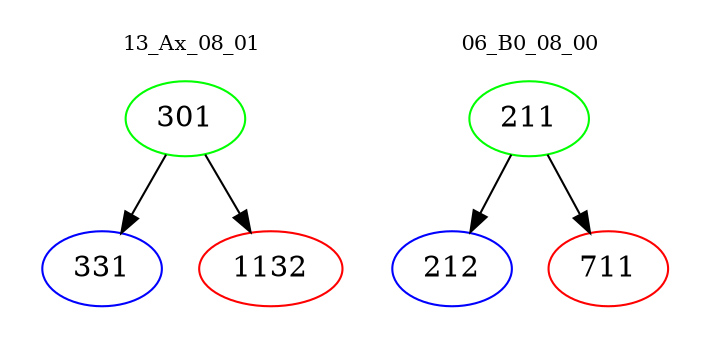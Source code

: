 digraph{
subgraph cluster_0 {
color = white
label = "13_Ax_08_01";
fontsize=10;
T0_301 [label="301", color="green"]
T0_301 -> T0_331 [color="black"]
T0_331 [label="331", color="blue"]
T0_301 -> T0_1132 [color="black"]
T0_1132 [label="1132", color="red"]
}
subgraph cluster_1 {
color = white
label = "06_B0_08_00";
fontsize=10;
T1_211 [label="211", color="green"]
T1_211 -> T1_212 [color="black"]
T1_212 [label="212", color="blue"]
T1_211 -> T1_711 [color="black"]
T1_711 [label="711", color="red"]
}
}
